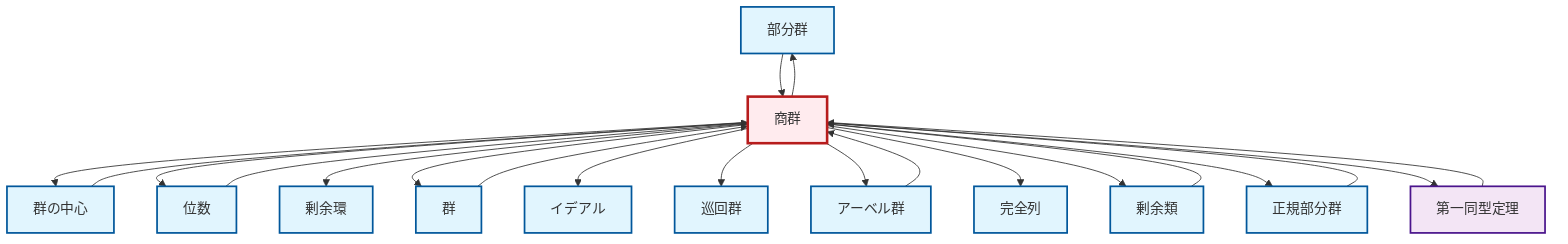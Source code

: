 graph TD
    classDef definition fill:#e1f5fe,stroke:#01579b,stroke-width:2px
    classDef theorem fill:#f3e5f5,stroke:#4a148c,stroke-width:2px
    classDef axiom fill:#fff3e0,stroke:#e65100,stroke-width:2px
    classDef example fill:#e8f5e9,stroke:#1b5e20,stroke-width:2px
    classDef current fill:#ffebee,stroke:#b71c1c,stroke-width:3px
    def-subgroup["部分群"]:::definition
    def-abelian-group["アーベル群"]:::definition
    def-ideal["イデアル"]:::definition
    def-exact-sequence["完全列"]:::definition
    def-quotient-ring["剰余環"]:::definition
    def-normal-subgroup["正規部分群"]:::definition
    def-coset["剰余類"]:::definition
    def-order["位数"]:::definition
    def-quotient-group["商群"]:::definition
    thm-first-isomorphism["第一同型定理"]:::theorem
    def-cyclic-group["巡回群"]:::definition
    def-group["群"]:::definition
    def-center-of-group["群の中心"]:::definition
    def-quotient-group --> def-center-of-group
    def-quotient-group --> def-subgroup
    def-quotient-group --> def-order
    def-normal-subgroup --> def-quotient-group
    def-center-of-group --> def-quotient-group
    def-quotient-group --> def-quotient-ring
    def-quotient-group --> def-group
    def-quotient-group --> def-ideal
    def-abelian-group --> def-quotient-group
    def-order --> def-quotient-group
    def-quotient-group --> def-cyclic-group
    def-quotient-group --> def-abelian-group
    def-quotient-group --> def-exact-sequence
    def-quotient-group --> def-coset
    def-subgroup --> def-quotient-group
    def-quotient-group --> def-normal-subgroup
    def-quotient-group --> thm-first-isomorphism
    thm-first-isomorphism --> def-quotient-group
    def-coset --> def-quotient-group
    def-group --> def-quotient-group
    class def-quotient-group current
